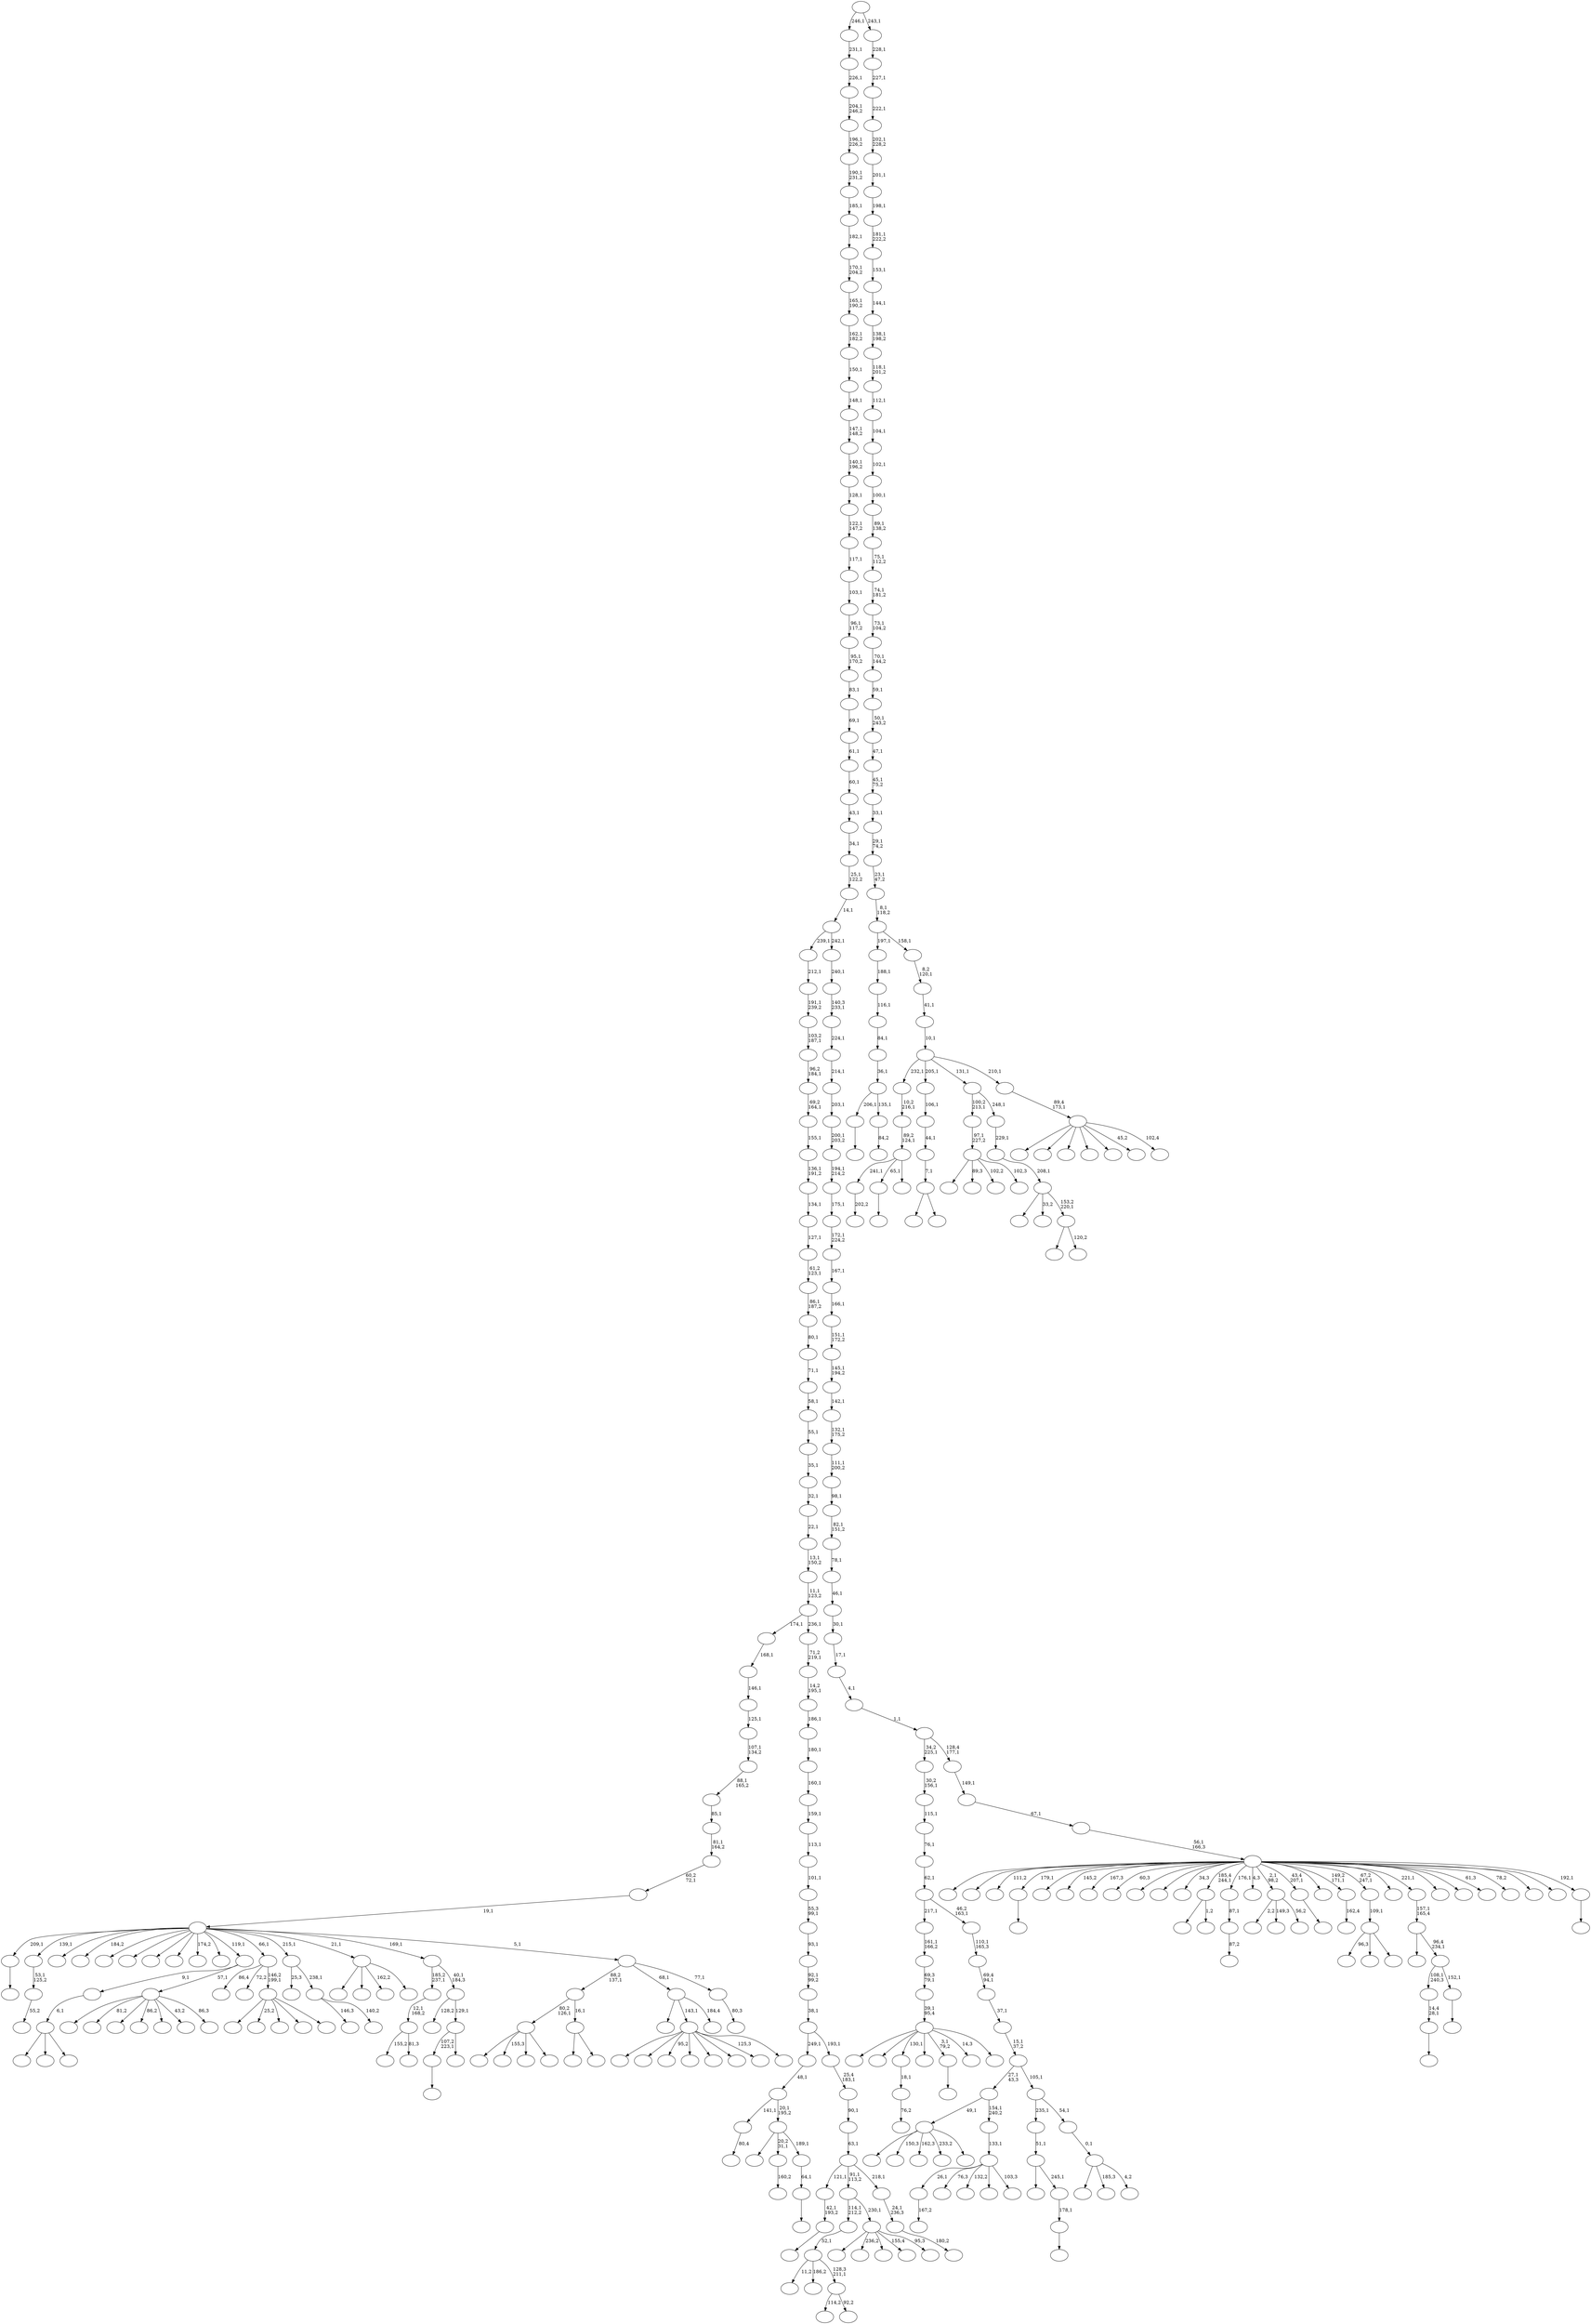 digraph T {
	400 [label=""]
	399 [label=""]
	398 [label=""]
	397 [label=""]
	396 [label=""]
	395 [label=""]
	394 [label=""]
	393 [label=""]
	392 [label=""]
	391 [label=""]
	390 [label=""]
	389 [label=""]
	388 [label=""]
	387 [label=""]
	386 [label=""]
	385 [label=""]
	384 [label=""]
	383 [label=""]
	382 [label=""]
	381 [label=""]
	380 [label=""]
	379 [label=""]
	378 [label=""]
	377 [label=""]
	376 [label=""]
	375 [label=""]
	374 [label=""]
	373 [label=""]
	372 [label=""]
	371 [label=""]
	370 [label=""]
	369 [label=""]
	368 [label=""]
	367 [label=""]
	366 [label=""]
	365 [label=""]
	364 [label=""]
	363 [label=""]
	362 [label=""]
	361 [label=""]
	360 [label=""]
	359 [label=""]
	358 [label=""]
	357 [label=""]
	356 [label=""]
	355 [label=""]
	354 [label=""]
	353 [label=""]
	352 [label=""]
	351 [label=""]
	350 [label=""]
	349 [label=""]
	348 [label=""]
	347 [label=""]
	346 [label=""]
	345 [label=""]
	344 [label=""]
	343 [label=""]
	342 [label=""]
	341 [label=""]
	340 [label=""]
	339 [label=""]
	338 [label=""]
	337 [label=""]
	336 [label=""]
	335 [label=""]
	334 [label=""]
	333 [label=""]
	332 [label=""]
	331 [label=""]
	330 [label=""]
	329 [label=""]
	328 [label=""]
	327 [label=""]
	326 [label=""]
	325 [label=""]
	324 [label=""]
	323 [label=""]
	322 [label=""]
	321 [label=""]
	320 [label=""]
	319 [label=""]
	318 [label=""]
	317 [label=""]
	316 [label=""]
	315 [label=""]
	314 [label=""]
	313 [label=""]
	312 [label=""]
	311 [label=""]
	310 [label=""]
	309 [label=""]
	308 [label=""]
	307 [label=""]
	306 [label=""]
	305 [label=""]
	304 [label=""]
	303 [label=""]
	302 [label=""]
	301 [label=""]
	300 [label=""]
	299 [label=""]
	298 [label=""]
	297 [label=""]
	296 [label=""]
	295 [label=""]
	294 [label=""]
	293 [label=""]
	292 [label=""]
	291 [label=""]
	290 [label=""]
	289 [label=""]
	288 [label=""]
	287 [label=""]
	286 [label=""]
	285 [label=""]
	284 [label=""]
	283 [label=""]
	282 [label=""]
	281 [label=""]
	280 [label=""]
	279 [label=""]
	278 [label=""]
	277 [label=""]
	276 [label=""]
	275 [label=""]
	274 [label=""]
	273 [label=""]
	272 [label=""]
	271 [label=""]
	270 [label=""]
	269 [label=""]
	268 [label=""]
	267 [label=""]
	266 [label=""]
	265 [label=""]
	264 [label=""]
	263 [label=""]
	262 [label=""]
	261 [label=""]
	260 [label=""]
	259 [label=""]
	258 [label=""]
	257 [label=""]
	256 [label=""]
	255 [label=""]
	254 [label=""]
	253 [label=""]
	252 [label=""]
	251 [label=""]
	250 [label=""]
	249 [label=""]
	248 [label=""]
	247 [label=""]
	246 [label=""]
	245 [label=""]
	244 [label=""]
	243 [label=""]
	242 [label=""]
	241 [label=""]
	240 [label=""]
	239 [label=""]
	238 [label=""]
	237 [label=""]
	236 [label=""]
	235 [label=""]
	234 [label=""]
	233 [label=""]
	232 [label=""]
	231 [label=""]
	230 [label=""]
	229 [label=""]
	228 [label=""]
	227 [label=""]
	226 [label=""]
	225 [label=""]
	224 [label=""]
	223 [label=""]
	222 [label=""]
	221 [label=""]
	220 [label=""]
	219 [label=""]
	218 [label=""]
	217 [label=""]
	216 [label=""]
	215 [label=""]
	214 [label=""]
	213 [label=""]
	212 [label=""]
	211 [label=""]
	210 [label=""]
	209 [label=""]
	208 [label=""]
	207 [label=""]
	206 [label=""]
	205 [label=""]
	204 [label=""]
	203 [label=""]
	202 [label=""]
	201 [label=""]
	200 [label=""]
	199 [label=""]
	198 [label=""]
	197 [label=""]
	196 [label=""]
	195 [label=""]
	194 [label=""]
	193 [label=""]
	192 [label=""]
	191 [label=""]
	190 [label=""]
	189 [label=""]
	188 [label=""]
	187 [label=""]
	186 [label=""]
	185 [label=""]
	184 [label=""]
	183 [label=""]
	182 [label=""]
	181 [label=""]
	180 [label=""]
	179 [label=""]
	178 [label=""]
	177 [label=""]
	176 [label=""]
	175 [label=""]
	174 [label=""]
	173 [label=""]
	172 [label=""]
	171 [label=""]
	170 [label=""]
	169 [label=""]
	168 [label=""]
	167 [label=""]
	166 [label=""]
	165 [label=""]
	164 [label=""]
	163 [label=""]
	162 [label=""]
	161 [label=""]
	160 [label=""]
	159 [label=""]
	158 [label=""]
	157 [label=""]
	156 [label=""]
	155 [label=""]
	154 [label=""]
	153 [label=""]
	152 [label=""]
	151 [label=""]
	150 [label=""]
	149 [label=""]
	148 [label=""]
	147 [label=""]
	146 [label=""]
	145 [label=""]
	144 [label=""]
	143 [label=""]
	142 [label=""]
	141 [label=""]
	140 [label=""]
	139 [label=""]
	138 [label=""]
	137 [label=""]
	136 [label=""]
	135 [label=""]
	134 [label=""]
	133 [label=""]
	132 [label=""]
	131 [label=""]
	130 [label=""]
	129 [label=""]
	128 [label=""]
	127 [label=""]
	126 [label=""]
	125 [label=""]
	124 [label=""]
	123 [label=""]
	122 [label=""]
	121 [label=""]
	120 [label=""]
	119 [label=""]
	118 [label=""]
	117 [label=""]
	116 [label=""]
	115 [label=""]
	114 [label=""]
	113 [label=""]
	112 [label=""]
	111 [label=""]
	110 [label=""]
	109 [label=""]
	108 [label=""]
	107 [label=""]
	106 [label=""]
	105 [label=""]
	104 [label=""]
	103 [label=""]
	102 [label=""]
	101 [label=""]
	100 [label=""]
	99 [label=""]
	98 [label=""]
	97 [label=""]
	96 [label=""]
	95 [label=""]
	94 [label=""]
	93 [label=""]
	92 [label=""]
	91 [label=""]
	90 [label=""]
	89 [label=""]
	88 [label=""]
	87 [label=""]
	86 [label=""]
	85 [label=""]
	84 [label=""]
	83 [label=""]
	82 [label=""]
	81 [label=""]
	80 [label=""]
	79 [label=""]
	78 [label=""]
	77 [label=""]
	76 [label=""]
	75 [label=""]
	74 [label=""]
	73 [label=""]
	72 [label=""]
	71 [label=""]
	70 [label=""]
	69 [label=""]
	68 [label=""]
	67 [label=""]
	66 [label=""]
	65 [label=""]
	64 [label=""]
	63 [label=""]
	62 [label=""]
	61 [label=""]
	60 [label=""]
	59 [label=""]
	58 [label=""]
	57 [label=""]
	56 [label=""]
	55 [label=""]
	54 [label=""]
	53 [label=""]
	52 [label=""]
	51 [label=""]
	50 [label=""]
	49 [label=""]
	48 [label=""]
	47 [label=""]
	46 [label=""]
	45 [label=""]
	44 [label=""]
	43 [label=""]
	42 [label=""]
	41 [label=""]
	40 [label=""]
	39 [label=""]
	38 [label=""]
	37 [label=""]
	36 [label=""]
	35 [label=""]
	34 [label=""]
	33 [label=""]
	32 [label=""]
	31 [label=""]
	30 [label=""]
	29 [label=""]
	28 [label=""]
	27 [label=""]
	26 [label=""]
	25 [label=""]
	24 [label=""]
	23 [label=""]
	22 [label=""]
	21 [label=""]
	20 [label=""]
	19 [label=""]
	18 [label=""]
	17 [label=""]
	16 [label=""]
	15 [label=""]
	14 [label=""]
	13 [label=""]
	12 [label=""]
	11 [label=""]
	10 [label=""]
	9 [label=""]
	8 [label=""]
	7 [label=""]
	6 [label=""]
	5 [label=""]
	4 [label=""]
	3 [label=""]
	2 [label=""]
	1 [label=""]
	0 [label=""]
	390 -> 391 [label=""]
	385 -> 386 [label="202,2"]
	374 -> 375 [label=""]
	372 -> 373 [label="55,2"]
	371 -> 372 [label="53,1\n125,2"]
	369 -> 370 [label=""]
	368 -> 369 [label="14,4\n28,1"]
	366 -> 367 [label="167,2"]
	361 -> 362 [label="76,2"]
	360 -> 361 [label="18,1"]
	341 -> 342 [label="160,2"]
	333 -> 334 [label="80,4"]
	327 -> 358 [label=""]
	327 -> 354 [label="155,3"]
	327 -> 336 [label=""]
	327 -> 328 [label=""]
	323 -> 365 [label=""]
	323 -> 324 [label="1,2"]
	319 -> 320 [label=""]
	314 -> 315 [label="87,2"]
	313 -> 314 [label="87,1"]
	309 -> 310 [label=""]
	307 -> 308 [label=""]
	301 -> 302 [label=""]
	299 -> 385 [label="241,1"]
	299 -> 319 [label="65,1"]
	299 -> 300 [label=""]
	298 -> 299 [label="89,2\n124,1"]
	297 -> 298 [label="10,2\n216,1"]
	293 -> 349 [label=""]
	293 -> 294 [label=""]
	292 -> 293 [label="7,1"]
	291 -> 292 [label="44,1"]
	290 -> 291 [label="106,1"]
	285 -> 318 [label="2,2"]
	285 -> 316 [label="149,3"]
	285 -> 286 [label="56,2"]
	283 -> 284 [label=""]
	282 -> 283 [label="42,1\n193,2"]
	280 -> 389 [label=""]
	280 -> 281 [label=""]
	279 -> 327 [label="80,2\n126,1"]
	279 -> 280 [label="16,1"]
	272 -> 273 [label=""]
	268 -> 388 [label=""]
	268 -> 304 [label="89,3"]
	268 -> 271 [label="102,2"]
	268 -> 269 [label="102,3"]
	267 -> 268 [label="97,1\n227,2"]
	262 -> 263 [label="162,4"]
	259 -> 303 [label=""]
	259 -> 260 [label="120,2"]
	258 -> 347 [label=""]
	258 -> 322 [label="33,2"]
	258 -> 259 [label="153,2\n220,1"]
	257 -> 258 [label="208,1"]
	256 -> 257 [label="229,1"]
	255 -> 267 [label="100,2\n213,1"]
	255 -> 256 [label="248,1"]
	252 -> 253 [label=""]
	251 -> 252 [label="64,1"]
	250 -> 364 [label=""]
	250 -> 341 [label="20,2\n31,1"]
	250 -> 251 [label="189,1"]
	249 -> 333 [label="141,1"]
	249 -> 250 [label="20,1\n195,2"]
	248 -> 249 [label="48,1"]
	246 -> 393 [label=""]
	246 -> 376 [label=""]
	246 -> 247 [label=""]
	245 -> 246 [label="6,1"]
	242 -> 382 [label="96,3"]
	242 -> 289 [label=""]
	242 -> 243 [label=""]
	241 -> 242 [label="109,1"]
	237 -> 343 [label="114,2"]
	237 -> 238 [label="92,2"]
	236 -> 355 [label="11,2"]
	236 -> 312 [label="186,2"]
	236 -> 237 [label="128,3\n211,1"]
	235 -> 236 [label="52,1"]
	232 -> 317 [label="155,2"]
	232 -> 233 [label="81,3"]
	231 -> 232 [label="12,1\n168,2"]
	229 -> 230 [label=""]
	228 -> 368 [label="108,1\n240,3"]
	228 -> 229 [label="152,1"]
	227 -> 325 [label=""]
	227 -> 228 [label="96,4\n234,1"]
	226 -> 227 [label="157,1\n165,4"]
	220 -> 397 [label=""]
	220 -> 381 [label=""]
	220 -> 360 [label="130,1"]
	220 -> 357 [label=""]
	220 -> 301 [label="3,1\n79,2"]
	220 -> 277 [label="14,3"]
	220 -> 221 [label=""]
	219 -> 220 [label="39,1\n95,4"]
	218 -> 219 [label="69,3\n79,1"]
	217 -> 218 [label="161,1\n166,2"]
	208 -> 398 [label=""]
	208 -> 394 [label="150,3"]
	208 -> 321 [label="162,3"]
	208 -> 287 [label="233,2"]
	208 -> 209 [label=""]
	204 -> 205 [label=""]
	203 -> 204 [label="178,1"]
	202 -> 329 [label=""]
	202 -> 203 [label="245,1"]
	201 -> 202 [label="51,1"]
	199 -> 379 [label=""]
	199 -> 377 [label="81,2"]
	199 -> 330 [label=""]
	199 -> 326 [label="86,2"]
	199 -> 274 [label=""]
	199 -> 212 [label="43,2"]
	199 -> 200 [label="86,3"]
	198 -> 245 [label="9,1"]
	198 -> 199 [label="57,1"]
	194 -> 380 [label=""]
	194 -> 340 [label="25,2"]
	194 -> 339 [label=""]
	194 -> 266 [label=""]
	194 -> 195 [label=""]
	193 -> 331 [label="86,4"]
	193 -> 288 [label="72,2"]
	193 -> 194 [label="146,2\n199,1"]
	191 -> 206 [label="146,3"]
	191 -> 192 [label="140,2"]
	190 -> 335 [label="25,3"]
	190 -> 191 [label="238,1"]
	188 -> 396 [label=""]
	188 -> 363 [label=""]
	188 -> 345 [label="95,2"]
	188 -> 295 [label=""]
	188 -> 278 [label=""]
	188 -> 265 [label=""]
	188 -> 214 [label="125,3"]
	188 -> 189 [label=""]
	186 -> 366 [label="26,1"]
	186 -> 353 [label="76,3"]
	186 -> 337 [label="132,2"]
	186 -> 240 [label=""]
	186 -> 187 [label="103,3"]
	185 -> 186 [label="133,1"]
	184 -> 208 [label="49,1"]
	184 -> 185 [label="154,1\n240,2"]
	182 -> 348 [label=""]
	182 -> 311 [label=""]
	182 -> 305 [label="162,2"]
	182 -> 183 [label=""]
	180 -> 344 [label=""]
	180 -> 213 [label="185,3"]
	180 -> 181 [label="4,2"]
	179 -> 180 [label="0,1"]
	178 -> 201 [label="235,1"]
	178 -> 179 [label="54,1"]
	177 -> 184 [label="27,1\n43,3"]
	177 -> 178 [label="105,1"]
	176 -> 177 [label="15,1\n37,2"]
	175 -> 176 [label="37,1"]
	174 -> 175 [label="69,4\n94,1"]
	173 -> 174 [label="110,1\n165,3"]
	172 -> 217 [label="217,1"]
	172 -> 173 [label="46,2\n163,1"]
	171 -> 172 [label="62,1"]
	170 -> 171 [label="76,1"]
	169 -> 170 [label="115,1"]
	168 -> 169 [label="30,2\n156,1"]
	166 -> 207 [label=""]
	166 -> 188 [label="143,1"]
	166 -> 167 [label="184,4"]
	164 -> 392 [label=""]
	164 -> 338 [label="236,2"]
	164 -> 234 [label=""]
	164 -> 225 [label="155,4"]
	164 -> 165 [label="95,3"]
	163 -> 235 [label="114,1\n212,2"]
	163 -> 164 [label="230,1"]
	161 -> 307 [label="107,2\n223,1"]
	161 -> 162 [label=""]
	160 -> 270 [label="128,2"]
	160 -> 161 [label="129,1"]
	159 -> 231 [label="185,2\n237,1"]
	159 -> 160 [label="40,1\n184,3"]
	157 -> 158 [label="80,3"]
	156 -> 279 [label="88,2\n137,1"]
	156 -> 166 [label="68,1"]
	156 -> 157 [label="77,1"]
	155 -> 374 [label="209,1"]
	155 -> 371 [label="139,1"]
	155 -> 352 [label=""]
	155 -> 350 [label="184,2"]
	155 -> 296 [label=""]
	155 -> 275 [label=""]
	155 -> 254 [label=""]
	155 -> 244 [label=""]
	155 -> 222 [label="174,2"]
	155 -> 210 [label=""]
	155 -> 198 [label="119,1"]
	155 -> 193 [label="66,1"]
	155 -> 190 [label="215,1"]
	155 -> 182 [label="21,1"]
	155 -> 159 [label="169,1"]
	155 -> 156 [label="5,1"]
	154 -> 155 [label="19,1"]
	153 -> 154 [label="60,2\n72,1"]
	152 -> 153 [label="81,1\n164,2"]
	151 -> 152 [label="85,1"]
	150 -> 151 [label="88,1\n165,2"]
	149 -> 150 [label="107,1\n134,2"]
	148 -> 149 [label="125,1"]
	147 -> 148 [label="146,1"]
	146 -> 147 [label="168,1"]
	144 -> 145 [label="180,2"]
	143 -> 144 [label="24,1\n236,3"]
	142 -> 282 [label="121,1"]
	142 -> 163 [label="91,1\n113,2"]
	142 -> 143 [label="218,1"]
	141 -> 142 [label="63,1"]
	140 -> 141 [label="90,1"]
	139 -> 140 [label="25,4\n183,1"]
	138 -> 248 [label="249,1"]
	138 -> 139 [label="193,1"]
	137 -> 138 [label="38,1"]
	136 -> 137 [label="92,1\n99,2"]
	135 -> 136 [label="93,1"]
	134 -> 135 [label="55,3\n99,1"]
	133 -> 134 [label="101,1"]
	132 -> 133 [label="113,1"]
	131 -> 132 [label="159,1"]
	130 -> 131 [label="160,1"]
	129 -> 130 [label="180,1"]
	128 -> 129 [label="186,1"]
	127 -> 128 [label="14,2\n195,1"]
	126 -> 127 [label="71,2\n219,1"]
	125 -> 146 [label="174,1"]
	125 -> 126 [label="236,1"]
	124 -> 125 [label="11,1\n123,2"]
	123 -> 124 [label="13,1\n150,2"]
	122 -> 123 [label="22,1"]
	121 -> 122 [label="32,1"]
	120 -> 121 [label="35,1"]
	119 -> 120 [label="55,1"]
	118 -> 119 [label="58,1"]
	117 -> 118 [label="71,1"]
	116 -> 117 [label="80,1"]
	115 -> 116 [label="86,1\n187,2"]
	114 -> 115 [label="61,2\n123,1"]
	113 -> 114 [label="127,1"]
	112 -> 113 [label="134,1"]
	111 -> 112 [label="136,1\n191,2"]
	110 -> 111 [label="155,1"]
	109 -> 110 [label="69,2\n164,1"]
	108 -> 109 [label="96,2\n184,1"]
	107 -> 108 [label="103,2\n187,1"]
	106 -> 107 [label="191,1\n239,2"]
	105 -> 106 [label="212,1"]
	102 -> 103 [label="84,2"]
	101 -> 309 [label="206,1"]
	101 -> 102 [label="135,1"]
	100 -> 101 [label="36,1"]
	99 -> 100 [label="84,1"]
	98 -> 99 [label="116,1"]
	97 -> 98 [label="188,1"]
	95 -> 96 [label=""]
	94 -> 400 [label=""]
	94 -> 399 [label=""]
	94 -> 395 [label="111,2"]
	94 -> 390 [label="179,1"]
	94 -> 384 [label=""]
	94 -> 383 [label="145,2"]
	94 -> 378 [label="167,3"]
	94 -> 359 [label="60,3"]
	94 -> 356 [label=""]
	94 -> 346 [label=""]
	94 -> 332 [label="34,3"]
	94 -> 323 [label="185,4\n244,1"]
	94 -> 313 [label="176,1"]
	94 -> 306 [label="4,3"]
	94 -> 285 [label="2,1\n98,2"]
	94 -> 272 [label="43,4\n207,1"]
	94 -> 264 [label=""]
	94 -> 262 [label="149,2\n171,1"]
	94 -> 241 [label="67,2\n247,1"]
	94 -> 239 [label=""]
	94 -> 226 [label="221,1"]
	94 -> 224 [label=""]
	94 -> 216 [label=""]
	94 -> 215 [label="61,3"]
	94 -> 197 [label="78,2"]
	94 -> 196 [label=""]
	94 -> 104 [label=""]
	94 -> 95 [label="192,1"]
	93 -> 94 [label="56,1\n166,3"]
	92 -> 93 [label="67,1"]
	91 -> 92 [label="149,1"]
	90 -> 168 [label="34,2\n225,1"]
	90 -> 91 [label="128,4\n177,1"]
	89 -> 90 [label="1,1"]
	88 -> 89 [label="4,1"]
	87 -> 88 [label="17,1"]
	86 -> 87 [label="30,1"]
	85 -> 86 [label="46,1"]
	84 -> 85 [label="78,1"]
	83 -> 84 [label="82,1\n151,2"]
	82 -> 83 [label="98,1"]
	81 -> 82 [label="111,1\n200,2"]
	80 -> 81 [label="132,1\n175,2"]
	79 -> 80 [label="142,1"]
	78 -> 79 [label="145,1\n194,2"]
	77 -> 78 [label="151,1\n172,2"]
	76 -> 77 [label="166,1"]
	75 -> 76 [label="167,1"]
	74 -> 75 [label="172,1\n224,2"]
	73 -> 74 [label="175,1"]
	72 -> 73 [label="194,1\n214,2"]
	71 -> 72 [label="200,1\n203,2"]
	70 -> 71 [label="203,1"]
	69 -> 70 [label="214,1"]
	68 -> 69 [label="224,1"]
	67 -> 68 [label="140,3\n233,1"]
	66 -> 67 [label="240,1"]
	65 -> 105 [label="239,1"]
	65 -> 66 [label="242,1"]
	64 -> 65 [label="14,1"]
	63 -> 64 [label="25,1\n122,2"]
	62 -> 63 [label="34,1"]
	61 -> 62 [label="43,1"]
	60 -> 61 [label="60,1"]
	59 -> 60 [label="61,1"]
	58 -> 59 [label="69,1"]
	57 -> 58 [label="83,1"]
	56 -> 57 [label="95,1\n170,2"]
	55 -> 56 [label="96,1\n117,2"]
	54 -> 55 [label="103,1"]
	53 -> 54 [label="117,1"]
	52 -> 53 [label="122,1\n147,2"]
	51 -> 52 [label="128,1"]
	50 -> 51 [label="140,1\n196,2"]
	49 -> 50 [label="147,1\n148,2"]
	48 -> 49 [label="148,1"]
	47 -> 48 [label="150,1"]
	46 -> 47 [label="162,1\n182,2"]
	45 -> 46 [label="165,1\n190,2"]
	44 -> 45 [label="170,1\n204,2"]
	43 -> 44 [label="182,1"]
	42 -> 43 [label="185,1"]
	41 -> 42 [label="190,1\n231,2"]
	40 -> 41 [label="196,1\n226,2"]
	39 -> 40 [label="204,1\n246,2"]
	38 -> 39 [label="226,1"]
	37 -> 38 [label="231,1"]
	35 -> 387 [label=""]
	35 -> 351 [label=""]
	35 -> 276 [label=""]
	35 -> 261 [label=""]
	35 -> 223 [label=""]
	35 -> 211 [label="45,2"]
	35 -> 36 [label="102,4"]
	34 -> 35 [label="89,4\n173,1"]
	33 -> 297 [label="232,1"]
	33 -> 290 [label="205,1"]
	33 -> 255 [label="131,1"]
	33 -> 34 [label="210,1"]
	32 -> 33 [label="10,1"]
	31 -> 32 [label="41,1"]
	30 -> 31 [label="8,2\n120,1"]
	29 -> 97 [label="197,1"]
	29 -> 30 [label="158,1"]
	28 -> 29 [label="8,1\n118,2"]
	27 -> 28 [label="23,1\n47,2"]
	26 -> 27 [label="29,1\n74,2"]
	25 -> 26 [label="33,1"]
	24 -> 25 [label="45,1\n75,2"]
	23 -> 24 [label="47,1"]
	22 -> 23 [label="50,1\n243,2"]
	21 -> 22 [label="59,1"]
	20 -> 21 [label="70,1\n144,2"]
	19 -> 20 [label="73,1\n104,2"]
	18 -> 19 [label="74,1\n181,2"]
	17 -> 18 [label="75,1\n112,2"]
	16 -> 17 [label="89,1\n138,2"]
	15 -> 16 [label="100,1"]
	14 -> 15 [label="102,1"]
	13 -> 14 [label="104,1"]
	12 -> 13 [label="112,1"]
	11 -> 12 [label="118,1\n201,2"]
	10 -> 11 [label="138,1\n198,2"]
	9 -> 10 [label="144,1"]
	8 -> 9 [label="153,1"]
	7 -> 8 [label="181,1\n222,2"]
	6 -> 7 [label="198,1"]
	5 -> 6 [label="201,1"]
	4 -> 5 [label="202,1\n228,2"]
	3 -> 4 [label="222,1"]
	2 -> 3 [label="227,1"]
	1 -> 2 [label="228,1"]
	0 -> 37 [label="246,1"]
	0 -> 1 [label="243,1"]
}

